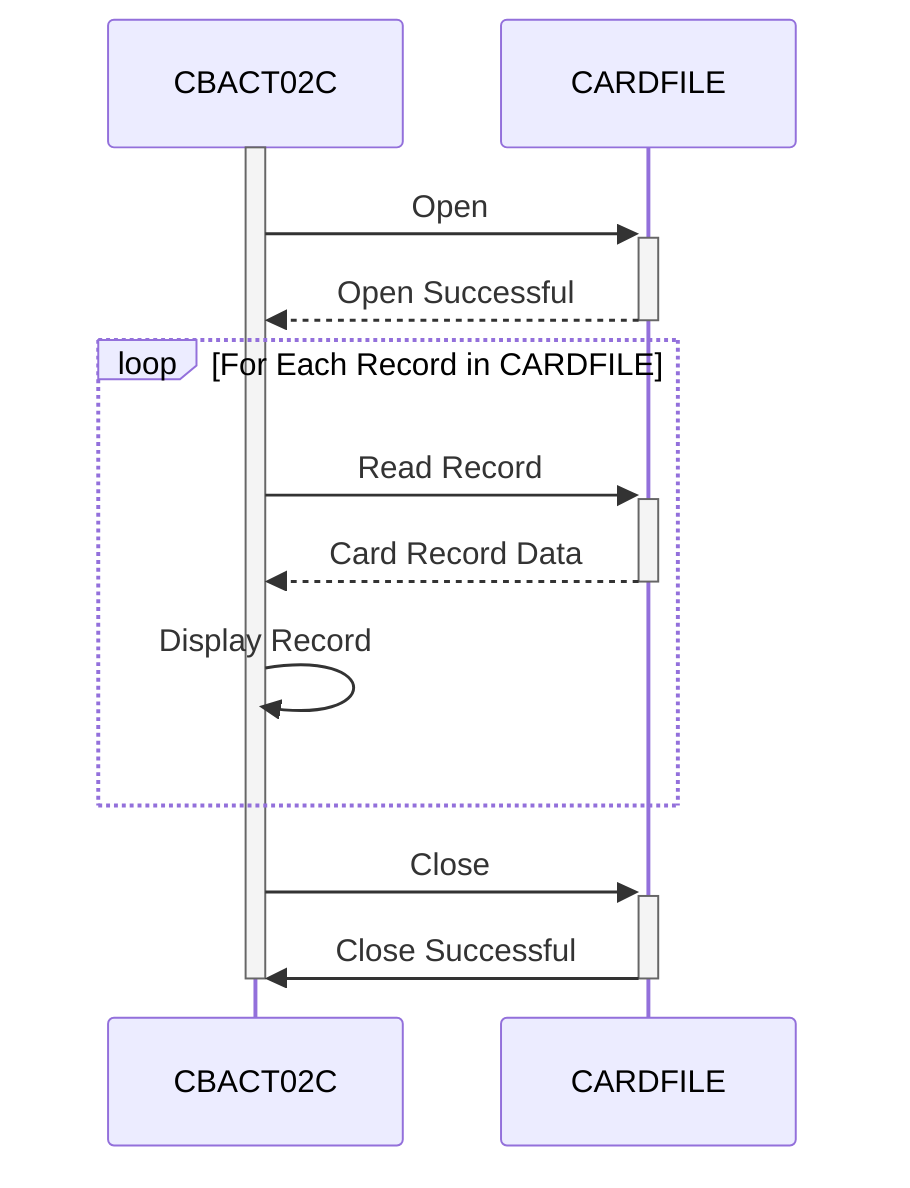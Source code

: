 sequenceDiagram
    participant CBACT02C
    participant CARDFILE

    activate CBACT02C
    CBACT02C->>+CARDFILE: Open
    CARDFILE-->>-CBACT02C: Open Successful

    loop For Each Record in CARDFILE
        CBACT02C->>+CARDFILE: Read Record
        CARDFILE-->>-CBACT02C: Card Record Data
        CBACT02C->>CBACT02C: Display Record
    end

    CBACT02C->>+CARDFILE: Close
    CARDFILE->>-CBACT02C: Close Successful
    deactivate CBACT02C